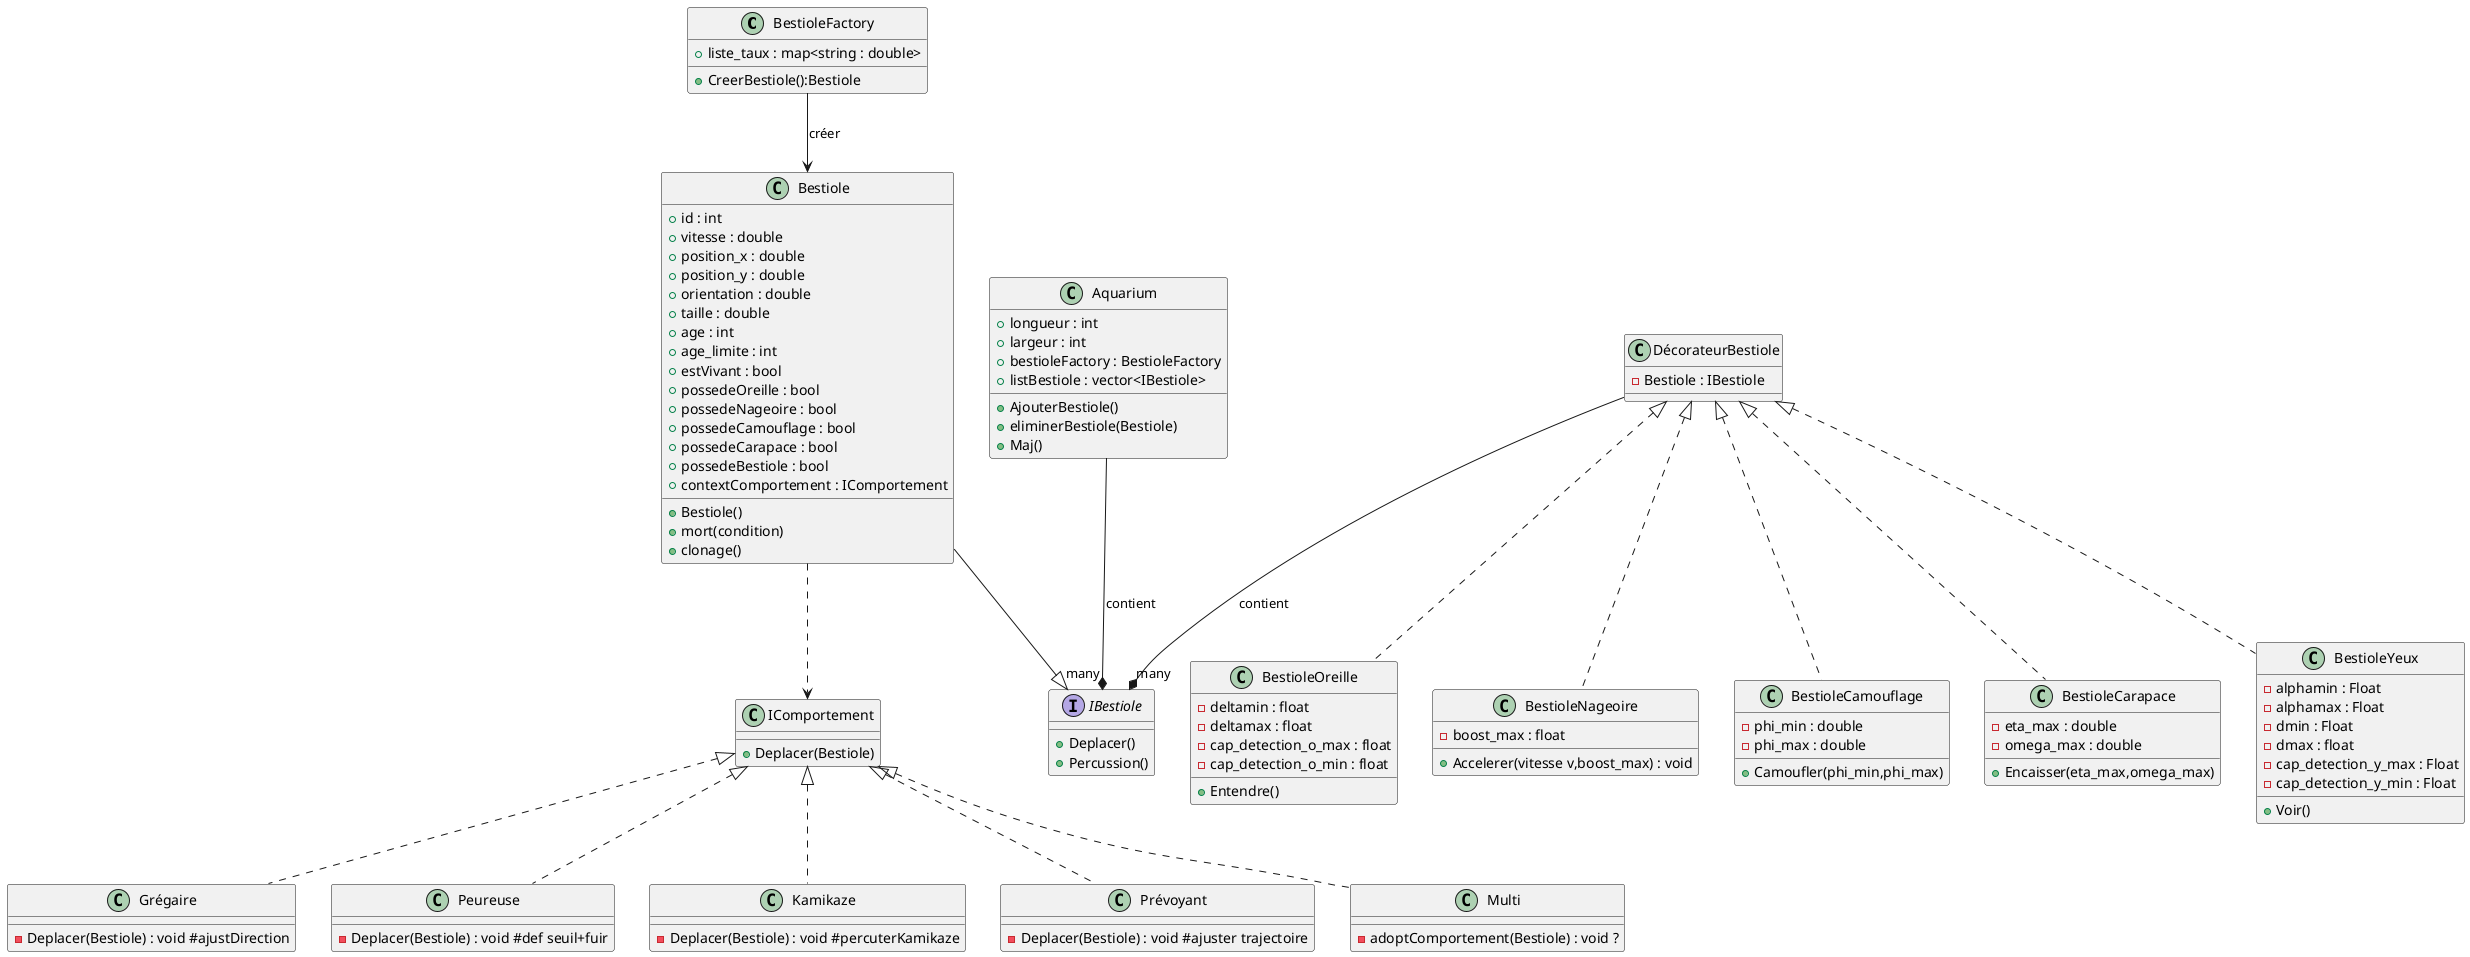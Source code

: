 @startuml dd

class BestioleFactory {
  + liste_taux : map<string : double>
  + CreerBestiole():Bestiole
}

class Bestiole {
    + id : int
    + vitesse : double
    + position_x : double
    + position_y : double
    + orientation : double
    + taille : double
    + age : int
    + age_limite : int
    + estVivant : bool
    + possedeOreille : bool
    + possedeNageoire : bool
    + possedeCamouflage : bool 
    + possedeCarapace : bool 
    + possedeBestiole : bool
    + Bestiole()
    + mort(condition)
    + clonage()
    + contextComportement : IComportement
}

class Aquarium {
 + longueur : int
 + largeur : int
 + bestioleFactory : BestioleFactory
 + listBestiole : vector<IBestiole>

 +AjouterBestiole()
 +eliminerBestiole(Bestiole)
 +Maj()
}

class BestioleOreille {
    - deltamin : float
    - deltamax : float
    - cap_detection_o_max : float
    - cap_detection_o_min : float
    + Entendre()

}

class BestioleNageoire {  
    - boost_max : float
    + Accelerer(vitesse v,boost_max) : void
}

class BestioleCamouflage {
  - phi_min : double
  - phi_max : double
  + Camoufler(phi_min,phi_max)
}

class BestioleCarapace {
  - eta_max : double
  - omega_max : double
  + Encaisser(eta_max,omega_max)
}

class BestioleYeux {
  - alphamin : Float
  - alphamax : Float
  - dmin : Float
  - dmax : float
  - cap_detection_y_max : Float
  - cap_detection_y_min : Float
  + Voir()
}

class IComportement {
  + Deplacer(Bestiole)
}

class Grégaire {
    -Deplacer(Bestiole) : void #ajustDirection

}

class Peureuse{
    -Deplacer(Bestiole) : void #def seuil+fuir

}

class Kamikaze{
    -Deplacer(Bestiole) : void #percuterKamikaze
}

class Prévoyant{
    -Deplacer(Bestiole) : void #ajuster trajectoire

}

Interface IBestiole{
  +Deplacer()
  +Percussion()
}

class DécorateurBestiole{
  - Bestiole : IBestiole 
}

class Multi{
    -adoptComportement(Bestiole) : void ?
}

BestioleFactory --> Bestiole : créer
DécorateurBestiole <|.. BestioleOreille
DécorateurBestiole <|.. BestioleNageoire
DécorateurBestiole <|.. BestioleCamouflage
DécorateurBestiole <|.. BestioleCarapace
DécorateurBestiole <|.. BestioleYeux
Bestiole ..> IComportement

IComportement <|.. Grégaire
IComportement <|.. Peureuse
IComportement <|.. Kamikaze
IComportement <|.. Prévoyant
IComportement <|.. Multi
Bestiole --|> IBestiole


Aquarium --* "many" IBestiole : contient
DécorateurBestiole --* "many" IBestiole : contient

@enduml
